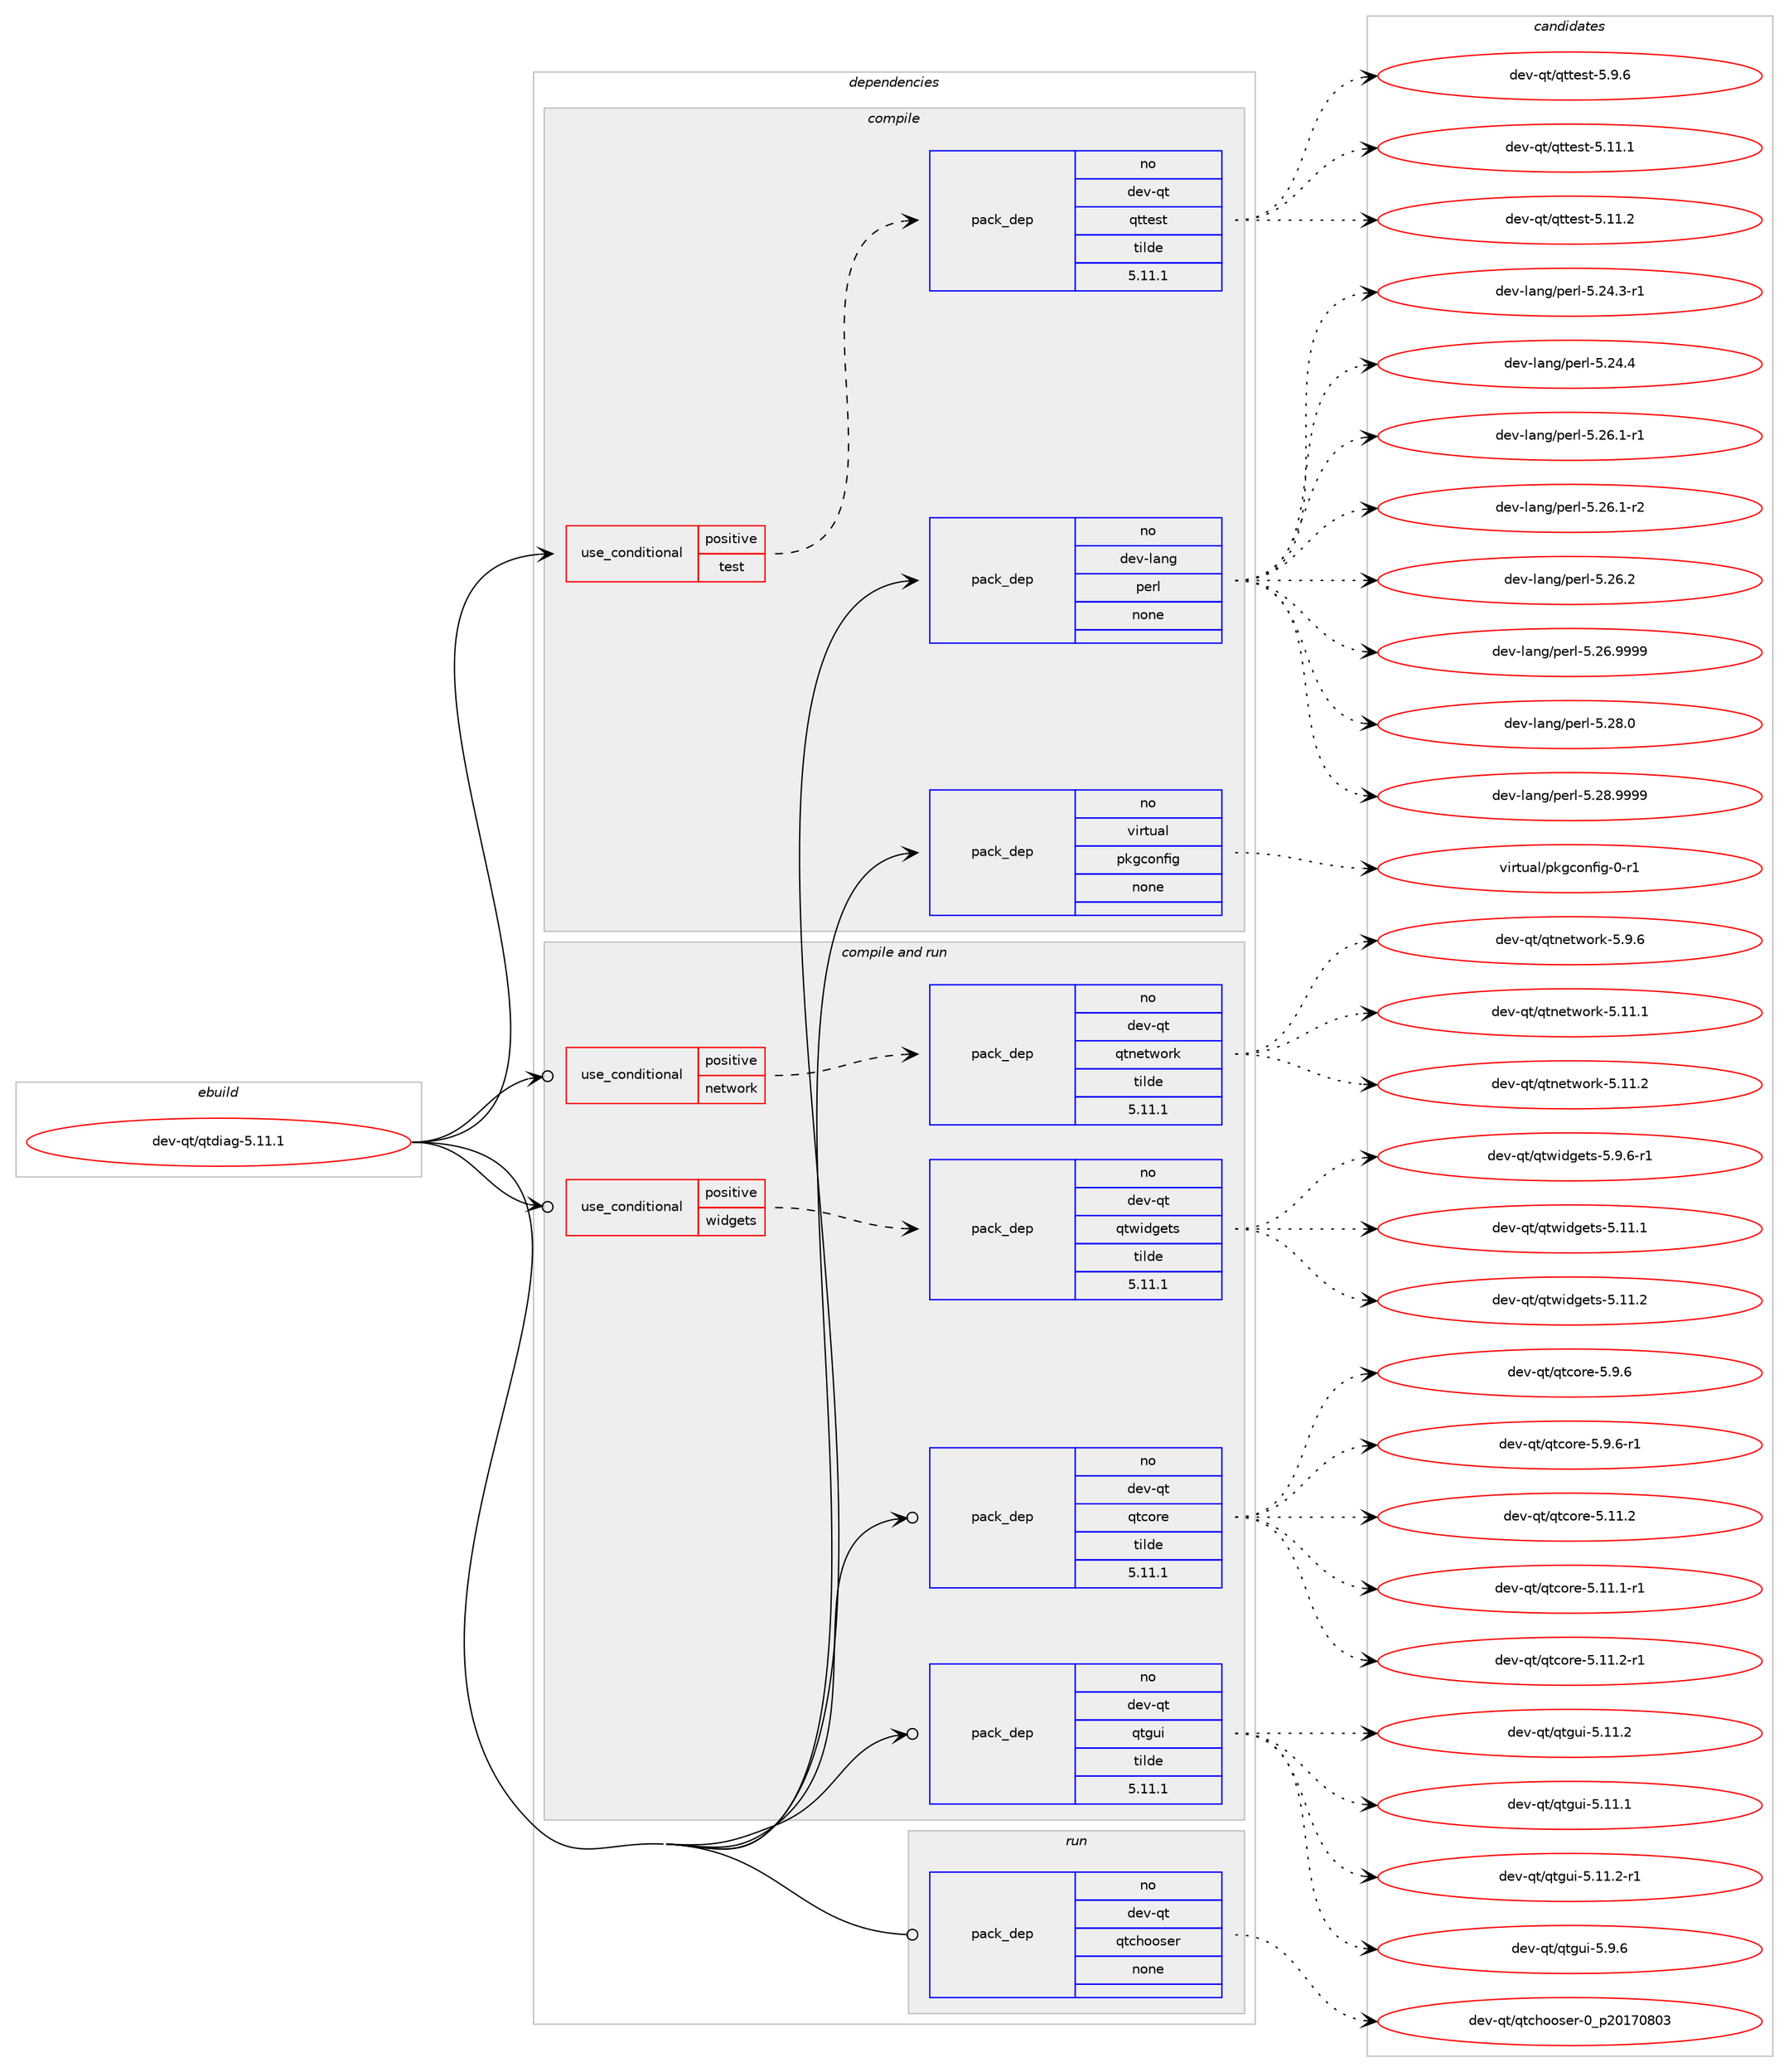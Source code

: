 digraph prolog {

# *************
# Graph options
# *************

newrank=true;
concentrate=true;
compound=true;
graph [rankdir=LR,fontname=Helvetica,fontsize=10,ranksep=1.5];#, ranksep=2.5, nodesep=0.2];
edge  [arrowhead=vee];
node  [fontname=Helvetica,fontsize=10];

# **********
# The ebuild
# **********

subgraph cluster_leftcol {
color=gray;
rank=same;
label=<<i>ebuild</i>>;
id [label="dev-qt/qtdiag-5.11.1", color=red, width=4, href="../dev-qt/qtdiag-5.11.1.svg"];
}

# ****************
# The dependencies
# ****************

subgraph cluster_midcol {
color=gray;
label=<<i>dependencies</i>>;
subgraph cluster_compile {
fillcolor="#eeeeee";
style=filled;
label=<<i>compile</i>>;
subgraph cond463 {
dependency3217 [label=<<TABLE BORDER="0" CELLBORDER="1" CELLSPACING="0" CELLPADDING="4"><TR><TD ROWSPAN="3" CELLPADDING="10">use_conditional</TD></TR><TR><TD>positive</TD></TR><TR><TD>test</TD></TR></TABLE>>, shape=none, color=red];
subgraph pack2648 {
dependency3218 [label=<<TABLE BORDER="0" CELLBORDER="1" CELLSPACING="0" CELLPADDING="4" WIDTH="220"><TR><TD ROWSPAN="6" CELLPADDING="30">pack_dep</TD></TR><TR><TD WIDTH="110">no</TD></TR><TR><TD>dev-qt</TD></TR><TR><TD>qttest</TD></TR><TR><TD>tilde</TD></TR><TR><TD>5.11.1</TD></TR></TABLE>>, shape=none, color=blue];
}
dependency3217:e -> dependency3218:w [weight=20,style="dashed",arrowhead="vee"];
}
id:e -> dependency3217:w [weight=20,style="solid",arrowhead="vee"];
subgraph pack2649 {
dependency3219 [label=<<TABLE BORDER="0" CELLBORDER="1" CELLSPACING="0" CELLPADDING="4" WIDTH="220"><TR><TD ROWSPAN="6" CELLPADDING="30">pack_dep</TD></TR><TR><TD WIDTH="110">no</TD></TR><TR><TD>dev-lang</TD></TR><TR><TD>perl</TD></TR><TR><TD>none</TD></TR><TR><TD></TD></TR></TABLE>>, shape=none, color=blue];
}
id:e -> dependency3219:w [weight=20,style="solid",arrowhead="vee"];
subgraph pack2650 {
dependency3220 [label=<<TABLE BORDER="0" CELLBORDER="1" CELLSPACING="0" CELLPADDING="4" WIDTH="220"><TR><TD ROWSPAN="6" CELLPADDING="30">pack_dep</TD></TR><TR><TD WIDTH="110">no</TD></TR><TR><TD>virtual</TD></TR><TR><TD>pkgconfig</TD></TR><TR><TD>none</TD></TR><TR><TD></TD></TR></TABLE>>, shape=none, color=blue];
}
id:e -> dependency3220:w [weight=20,style="solid",arrowhead="vee"];
}
subgraph cluster_compileandrun {
fillcolor="#eeeeee";
style=filled;
label=<<i>compile and run</i>>;
subgraph cond464 {
dependency3221 [label=<<TABLE BORDER="0" CELLBORDER="1" CELLSPACING="0" CELLPADDING="4"><TR><TD ROWSPAN="3" CELLPADDING="10">use_conditional</TD></TR><TR><TD>positive</TD></TR><TR><TD>network</TD></TR></TABLE>>, shape=none, color=red];
subgraph pack2651 {
dependency3222 [label=<<TABLE BORDER="0" CELLBORDER="1" CELLSPACING="0" CELLPADDING="4" WIDTH="220"><TR><TD ROWSPAN="6" CELLPADDING="30">pack_dep</TD></TR><TR><TD WIDTH="110">no</TD></TR><TR><TD>dev-qt</TD></TR><TR><TD>qtnetwork</TD></TR><TR><TD>tilde</TD></TR><TR><TD>5.11.1</TD></TR></TABLE>>, shape=none, color=blue];
}
dependency3221:e -> dependency3222:w [weight=20,style="dashed",arrowhead="vee"];
}
id:e -> dependency3221:w [weight=20,style="solid",arrowhead="odotvee"];
subgraph cond465 {
dependency3223 [label=<<TABLE BORDER="0" CELLBORDER="1" CELLSPACING="0" CELLPADDING="4"><TR><TD ROWSPAN="3" CELLPADDING="10">use_conditional</TD></TR><TR><TD>positive</TD></TR><TR><TD>widgets</TD></TR></TABLE>>, shape=none, color=red];
subgraph pack2652 {
dependency3224 [label=<<TABLE BORDER="0" CELLBORDER="1" CELLSPACING="0" CELLPADDING="4" WIDTH="220"><TR><TD ROWSPAN="6" CELLPADDING="30">pack_dep</TD></TR><TR><TD WIDTH="110">no</TD></TR><TR><TD>dev-qt</TD></TR><TR><TD>qtwidgets</TD></TR><TR><TD>tilde</TD></TR><TR><TD>5.11.1</TD></TR></TABLE>>, shape=none, color=blue];
}
dependency3223:e -> dependency3224:w [weight=20,style="dashed",arrowhead="vee"];
}
id:e -> dependency3223:w [weight=20,style="solid",arrowhead="odotvee"];
subgraph pack2653 {
dependency3225 [label=<<TABLE BORDER="0" CELLBORDER="1" CELLSPACING="0" CELLPADDING="4" WIDTH="220"><TR><TD ROWSPAN="6" CELLPADDING="30">pack_dep</TD></TR><TR><TD WIDTH="110">no</TD></TR><TR><TD>dev-qt</TD></TR><TR><TD>qtcore</TD></TR><TR><TD>tilde</TD></TR><TR><TD>5.11.1</TD></TR></TABLE>>, shape=none, color=blue];
}
id:e -> dependency3225:w [weight=20,style="solid",arrowhead="odotvee"];
subgraph pack2654 {
dependency3226 [label=<<TABLE BORDER="0" CELLBORDER="1" CELLSPACING="0" CELLPADDING="4" WIDTH="220"><TR><TD ROWSPAN="6" CELLPADDING="30">pack_dep</TD></TR><TR><TD WIDTH="110">no</TD></TR><TR><TD>dev-qt</TD></TR><TR><TD>qtgui</TD></TR><TR><TD>tilde</TD></TR><TR><TD>5.11.1</TD></TR></TABLE>>, shape=none, color=blue];
}
id:e -> dependency3226:w [weight=20,style="solid",arrowhead="odotvee"];
}
subgraph cluster_run {
fillcolor="#eeeeee";
style=filled;
label=<<i>run</i>>;
subgraph pack2655 {
dependency3227 [label=<<TABLE BORDER="0" CELLBORDER="1" CELLSPACING="0" CELLPADDING="4" WIDTH="220"><TR><TD ROWSPAN="6" CELLPADDING="30">pack_dep</TD></TR><TR><TD WIDTH="110">no</TD></TR><TR><TD>dev-qt</TD></TR><TR><TD>qtchooser</TD></TR><TR><TD>none</TD></TR><TR><TD></TD></TR></TABLE>>, shape=none, color=blue];
}
id:e -> dependency3227:w [weight=20,style="solid",arrowhead="odot"];
}
}

# **************
# The candidates
# **************

subgraph cluster_choices {
rank=same;
color=gray;
label=<<i>candidates</i>>;

subgraph choice2648 {
color=black;
nodesep=1;
choice100101118451131164711311611610111511645534649494649 [label="dev-qt/qttest-5.11.1", color=red, width=4,href="../dev-qt/qttest-5.11.1.svg"];
choice100101118451131164711311611610111511645534649494650 [label="dev-qt/qttest-5.11.2", color=red, width=4,href="../dev-qt/qttest-5.11.2.svg"];
choice1001011184511311647113116116101115116455346574654 [label="dev-qt/qttest-5.9.6", color=red, width=4,href="../dev-qt/qttest-5.9.6.svg"];
dependency3218:e -> choice100101118451131164711311611610111511645534649494649:w [style=dotted,weight="100"];
dependency3218:e -> choice100101118451131164711311611610111511645534649494650:w [style=dotted,weight="100"];
dependency3218:e -> choice1001011184511311647113116116101115116455346574654:w [style=dotted,weight="100"];
}
subgraph choice2649 {
color=black;
nodesep=1;
choice100101118451089711010347112101114108455346505246514511449 [label="dev-lang/perl-5.24.3-r1", color=red, width=4,href="../dev-lang/perl-5.24.3-r1.svg"];
choice10010111845108971101034711210111410845534650524652 [label="dev-lang/perl-5.24.4", color=red, width=4,href="../dev-lang/perl-5.24.4.svg"];
choice100101118451089711010347112101114108455346505446494511449 [label="dev-lang/perl-5.26.1-r1", color=red, width=4,href="../dev-lang/perl-5.26.1-r1.svg"];
choice100101118451089711010347112101114108455346505446494511450 [label="dev-lang/perl-5.26.1-r2", color=red, width=4,href="../dev-lang/perl-5.26.1-r2.svg"];
choice10010111845108971101034711210111410845534650544650 [label="dev-lang/perl-5.26.2", color=red, width=4,href="../dev-lang/perl-5.26.2.svg"];
choice10010111845108971101034711210111410845534650544657575757 [label="dev-lang/perl-5.26.9999", color=red, width=4,href="../dev-lang/perl-5.26.9999.svg"];
choice10010111845108971101034711210111410845534650564648 [label="dev-lang/perl-5.28.0", color=red, width=4,href="../dev-lang/perl-5.28.0.svg"];
choice10010111845108971101034711210111410845534650564657575757 [label="dev-lang/perl-5.28.9999", color=red, width=4,href="../dev-lang/perl-5.28.9999.svg"];
dependency3219:e -> choice100101118451089711010347112101114108455346505246514511449:w [style=dotted,weight="100"];
dependency3219:e -> choice10010111845108971101034711210111410845534650524652:w [style=dotted,weight="100"];
dependency3219:e -> choice100101118451089711010347112101114108455346505446494511449:w [style=dotted,weight="100"];
dependency3219:e -> choice100101118451089711010347112101114108455346505446494511450:w [style=dotted,weight="100"];
dependency3219:e -> choice10010111845108971101034711210111410845534650544650:w [style=dotted,weight="100"];
dependency3219:e -> choice10010111845108971101034711210111410845534650544657575757:w [style=dotted,weight="100"];
dependency3219:e -> choice10010111845108971101034711210111410845534650564648:w [style=dotted,weight="100"];
dependency3219:e -> choice10010111845108971101034711210111410845534650564657575757:w [style=dotted,weight="100"];
}
subgraph choice2650 {
color=black;
nodesep=1;
choice11810511411611797108471121071039911111010210510345484511449 [label="virtual/pkgconfig-0-r1", color=red, width=4,href="../virtual/pkgconfig-0-r1.svg"];
dependency3220:e -> choice11810511411611797108471121071039911111010210510345484511449:w [style=dotted,weight="100"];
}
subgraph choice2651 {
color=black;
nodesep=1;
choice100101118451131164711311611010111611911111410745534649494649 [label="dev-qt/qtnetwork-5.11.1", color=red, width=4,href="../dev-qt/qtnetwork-5.11.1.svg"];
choice100101118451131164711311611010111611911111410745534649494650 [label="dev-qt/qtnetwork-5.11.2", color=red, width=4,href="../dev-qt/qtnetwork-5.11.2.svg"];
choice1001011184511311647113116110101116119111114107455346574654 [label="dev-qt/qtnetwork-5.9.6", color=red, width=4,href="../dev-qt/qtnetwork-5.9.6.svg"];
dependency3222:e -> choice100101118451131164711311611010111611911111410745534649494649:w [style=dotted,weight="100"];
dependency3222:e -> choice100101118451131164711311611010111611911111410745534649494650:w [style=dotted,weight="100"];
dependency3222:e -> choice1001011184511311647113116110101116119111114107455346574654:w [style=dotted,weight="100"];
}
subgraph choice2652 {
color=black;
nodesep=1;
choice100101118451131164711311611910510010310111611545534649494649 [label="dev-qt/qtwidgets-5.11.1", color=red, width=4,href="../dev-qt/qtwidgets-5.11.1.svg"];
choice100101118451131164711311611910510010310111611545534649494650 [label="dev-qt/qtwidgets-5.11.2", color=red, width=4,href="../dev-qt/qtwidgets-5.11.2.svg"];
choice10010111845113116471131161191051001031011161154553465746544511449 [label="dev-qt/qtwidgets-5.9.6-r1", color=red, width=4,href="../dev-qt/qtwidgets-5.9.6-r1.svg"];
dependency3224:e -> choice100101118451131164711311611910510010310111611545534649494649:w [style=dotted,weight="100"];
dependency3224:e -> choice100101118451131164711311611910510010310111611545534649494650:w [style=dotted,weight="100"];
dependency3224:e -> choice10010111845113116471131161191051001031011161154553465746544511449:w [style=dotted,weight="100"];
}
subgraph choice2653 {
color=black;
nodesep=1;
choice10010111845113116471131169911111410145534649494650 [label="dev-qt/qtcore-5.11.2", color=red, width=4,href="../dev-qt/qtcore-5.11.2.svg"];
choice100101118451131164711311699111114101455346494946494511449 [label="dev-qt/qtcore-5.11.1-r1", color=red, width=4,href="../dev-qt/qtcore-5.11.1-r1.svg"];
choice100101118451131164711311699111114101455346494946504511449 [label="dev-qt/qtcore-5.11.2-r1", color=red, width=4,href="../dev-qt/qtcore-5.11.2-r1.svg"];
choice100101118451131164711311699111114101455346574654 [label="dev-qt/qtcore-5.9.6", color=red, width=4,href="../dev-qt/qtcore-5.9.6.svg"];
choice1001011184511311647113116991111141014553465746544511449 [label="dev-qt/qtcore-5.9.6-r1", color=red, width=4,href="../dev-qt/qtcore-5.9.6-r1.svg"];
dependency3225:e -> choice10010111845113116471131169911111410145534649494650:w [style=dotted,weight="100"];
dependency3225:e -> choice100101118451131164711311699111114101455346494946494511449:w [style=dotted,weight="100"];
dependency3225:e -> choice100101118451131164711311699111114101455346494946504511449:w [style=dotted,weight="100"];
dependency3225:e -> choice100101118451131164711311699111114101455346574654:w [style=dotted,weight="100"];
dependency3225:e -> choice1001011184511311647113116991111141014553465746544511449:w [style=dotted,weight="100"];
}
subgraph choice2654 {
color=black;
nodesep=1;
choice100101118451131164711311610311710545534649494650 [label="dev-qt/qtgui-5.11.2", color=red, width=4,href="../dev-qt/qtgui-5.11.2.svg"];
choice100101118451131164711311610311710545534649494649 [label="dev-qt/qtgui-5.11.1", color=red, width=4,href="../dev-qt/qtgui-5.11.1.svg"];
choice1001011184511311647113116103117105455346494946504511449 [label="dev-qt/qtgui-5.11.2-r1", color=red, width=4,href="../dev-qt/qtgui-5.11.2-r1.svg"];
choice1001011184511311647113116103117105455346574654 [label="dev-qt/qtgui-5.9.6", color=red, width=4,href="../dev-qt/qtgui-5.9.6.svg"];
dependency3226:e -> choice100101118451131164711311610311710545534649494650:w [style=dotted,weight="100"];
dependency3226:e -> choice100101118451131164711311610311710545534649494649:w [style=dotted,weight="100"];
dependency3226:e -> choice1001011184511311647113116103117105455346494946504511449:w [style=dotted,weight="100"];
dependency3226:e -> choice1001011184511311647113116103117105455346574654:w [style=dotted,weight="100"];
}
subgraph choice2655 {
color=black;
nodesep=1;
choice1001011184511311647113116991041111111151011144548951125048495548564851 [label="dev-qt/qtchooser-0_p20170803", color=red, width=4,href="../dev-qt/qtchooser-0_p20170803.svg"];
dependency3227:e -> choice1001011184511311647113116991041111111151011144548951125048495548564851:w [style=dotted,weight="100"];
}
}

}
